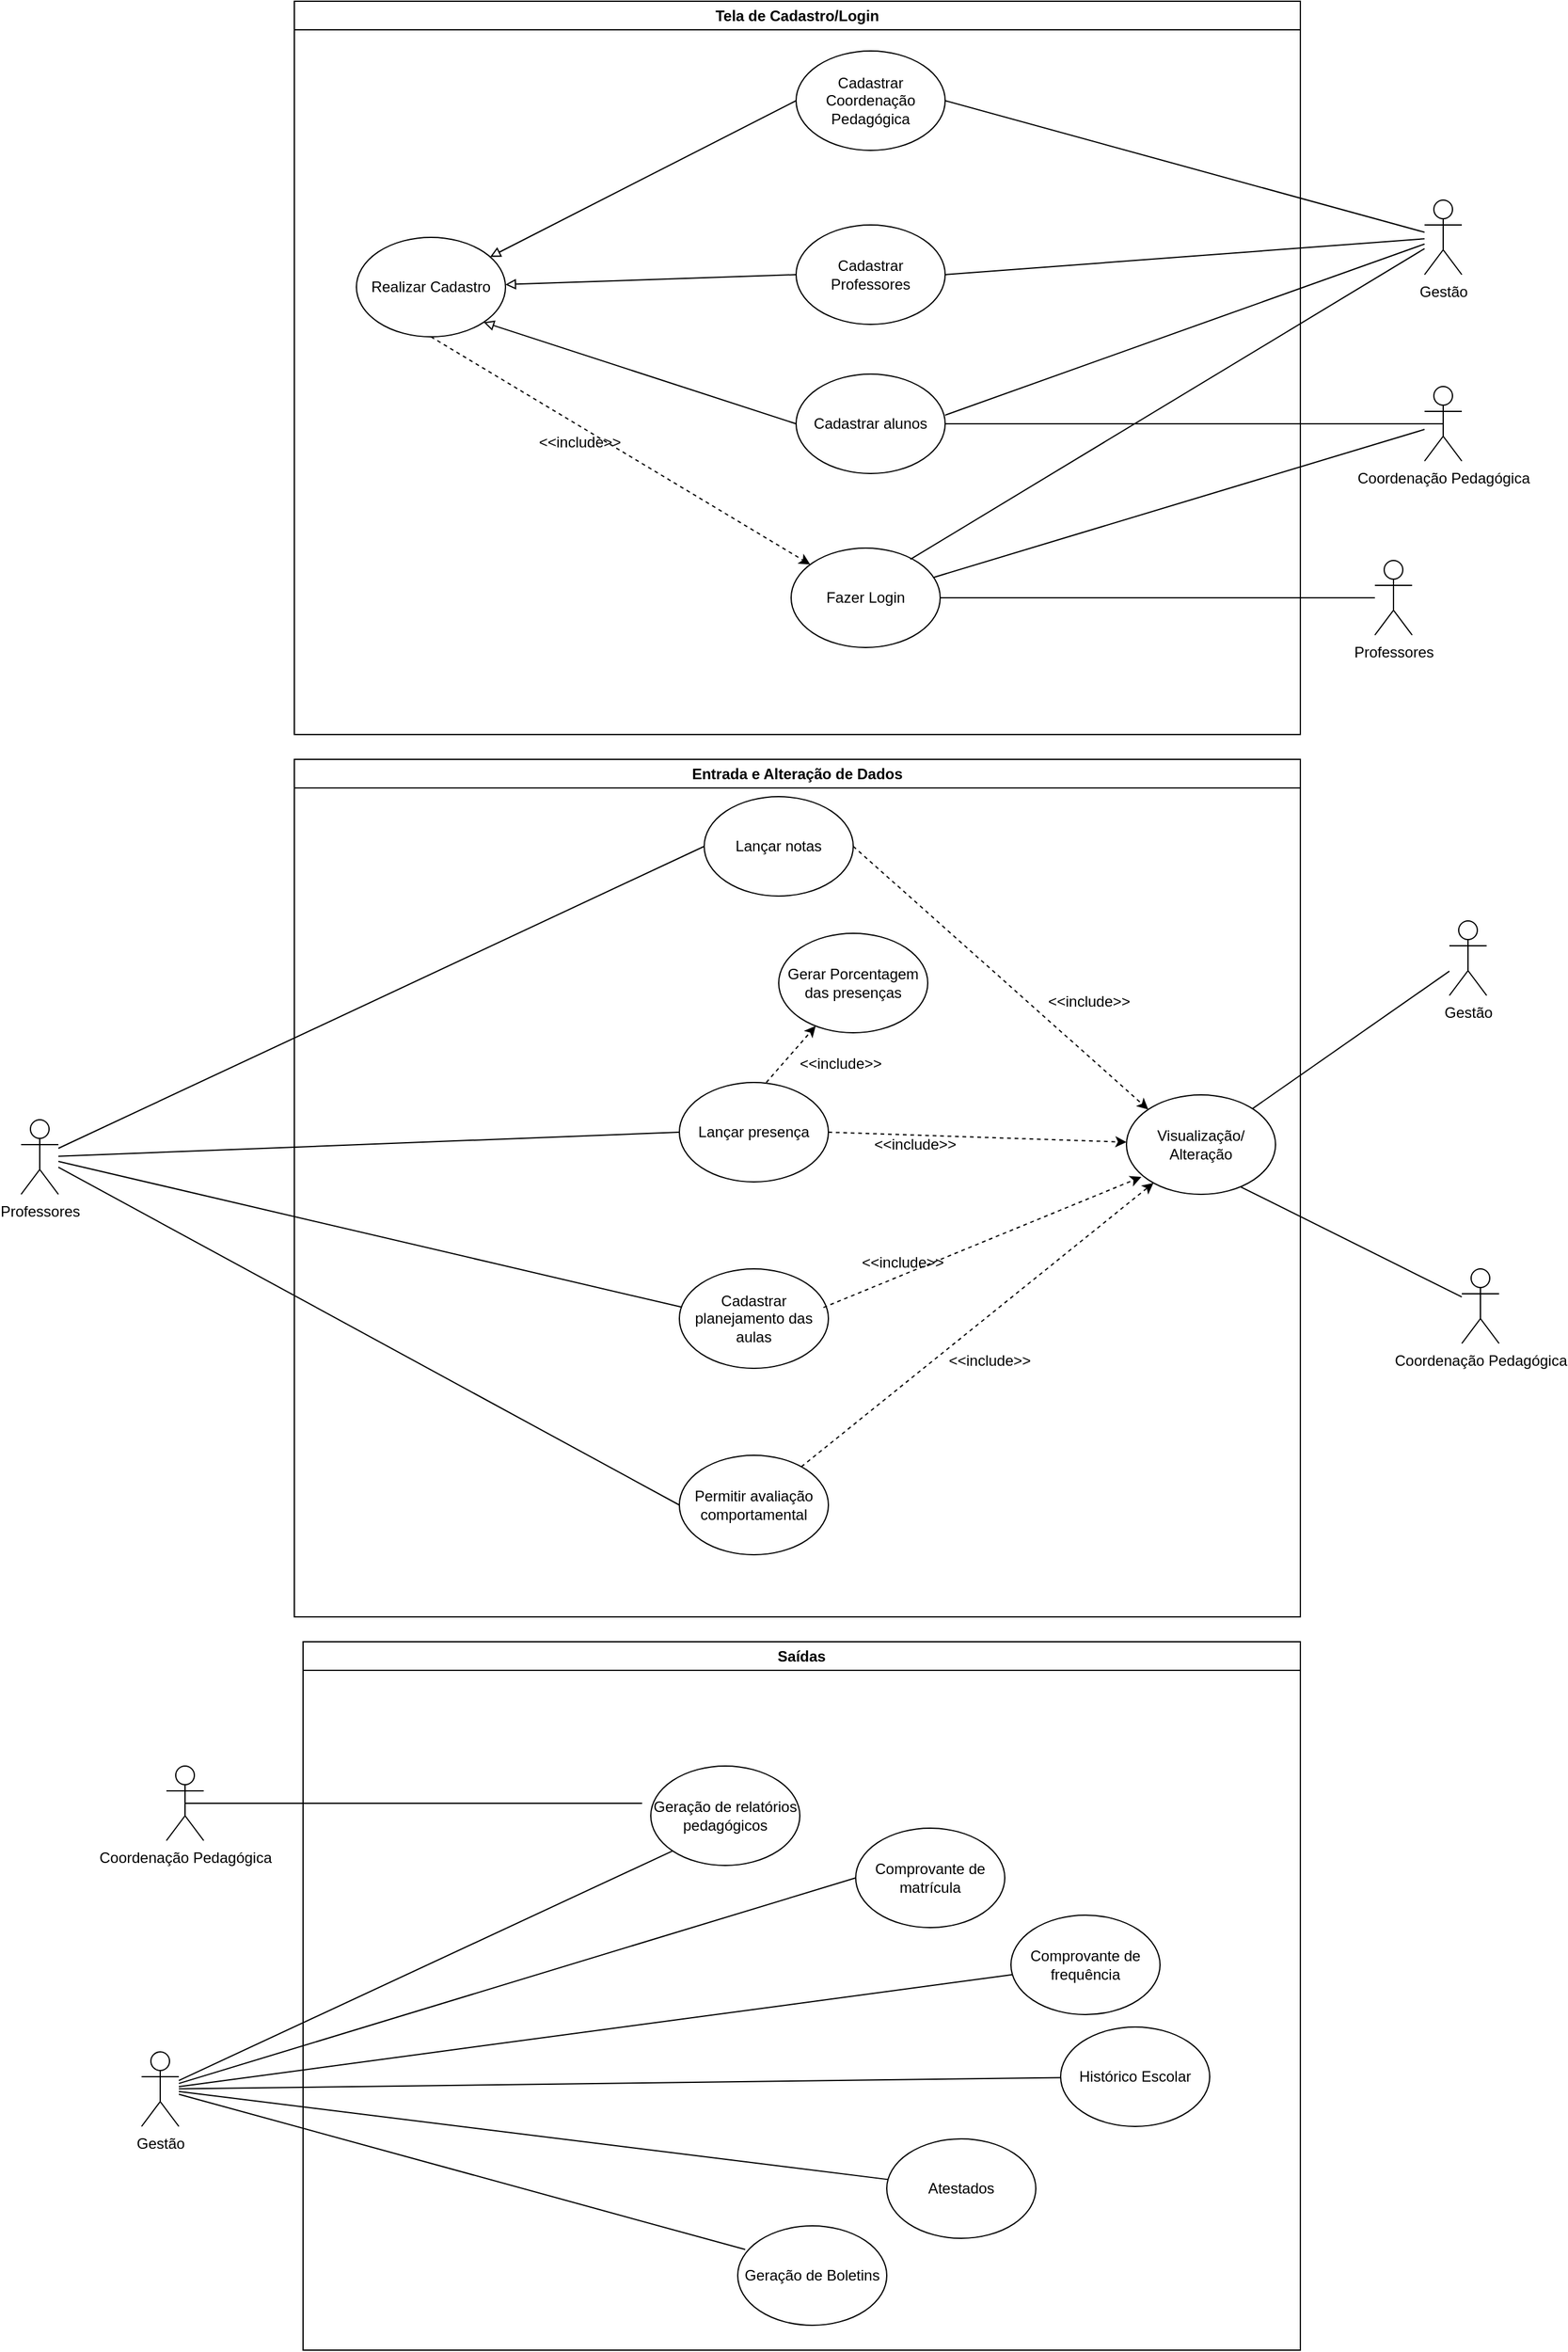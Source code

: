<mxfile version="25.0.1">
  <diagram name="Página-1" id="KC2Xox01g_nCDVp2KsiE">
    <mxGraphModel dx="2261" dy="796" grid="1" gridSize="10" guides="1" tooltips="1" connect="1" arrows="1" fold="1" page="1" pageScale="1" pageWidth="827" pageHeight="1169" math="0" shadow="0">
      <root>
        <mxCell id="0" />
        <mxCell id="1" parent="0" />
        <object label="Gestão&lt;div&gt;&lt;br&gt;&lt;/div&gt;" Gestão="" id="ygCfUyPYdDu7kBLtxyM9-1">
          <mxCell style="shape=umlActor;verticalLabelPosition=bottom;verticalAlign=top;html=1;outlineConnect=0;" parent="1" vertex="1">
            <mxGeometry x="920" y="220" width="30" height="60" as="geometry" />
          </mxCell>
        </object>
        <mxCell id="ygCfUyPYdDu7kBLtxyM9-2" value="Coordenação Pedagógica&lt;div&gt;&lt;br&gt;&lt;/div&gt;" style="shape=umlActor;verticalLabelPosition=bottom;verticalAlign=top;html=1;outlineConnect=0;" parent="1" vertex="1">
          <mxGeometry x="920" y="370" width="30" height="60" as="geometry" />
        </mxCell>
        <mxCell id="ygCfUyPYdDu7kBLtxyM9-6" value="Professores&lt;div&gt;&lt;br&gt;&lt;/div&gt;" style="shape=umlActor;verticalLabelPosition=bottom;verticalAlign=top;html=1;outlineConnect=0;" parent="1" vertex="1">
          <mxGeometry x="880" y="510" width="30" height="60" as="geometry" />
        </mxCell>
        <mxCell id="ygCfUyPYdDu7kBLtxyM9-8" value="Realizar Cadastro" style="ellipse;whiteSpace=wrap;html=1;" parent="1" vertex="1">
          <mxGeometry x="60" y="250" width="120" height="80" as="geometry" />
        </mxCell>
        <mxCell id="ygCfUyPYdDu7kBLtxyM9-9" value="" style="endArrow=none;html=1;rounded=0;entryX=1;entryY=0.5;entryDx=0;entryDy=0;" parent="1" source="ygCfUyPYdDu7kBLtxyM9-1" target="ygCfUyPYdDu7kBLtxyM9-12" edge="1">
          <mxGeometry width="50" height="50" relative="1" as="geometry">
            <mxPoint x="740" y="280" as="sourcePoint" />
            <mxPoint x="537" y="277" as="targetPoint" />
          </mxGeometry>
        </mxCell>
        <mxCell id="ygCfUyPYdDu7kBLtxyM9-11" value="Cadastrar Coordenação Pedagógica" style="ellipse;whiteSpace=wrap;html=1;" parent="1" vertex="1">
          <mxGeometry x="414" y="100" width="120" height="80" as="geometry" />
        </mxCell>
        <mxCell id="ygCfUyPYdDu7kBLtxyM9-12" value="Cadastrar Professores" style="ellipse;whiteSpace=wrap;html=1;" parent="1" vertex="1">
          <mxGeometry x="414" y="240" width="120" height="80" as="geometry" />
        </mxCell>
        <mxCell id="ygCfUyPYdDu7kBLtxyM9-20" value="Cadastrar alunos" style="ellipse;whiteSpace=wrap;html=1;" parent="1" vertex="1">
          <mxGeometry x="414" y="360" width="120" height="80" as="geometry" />
        </mxCell>
        <mxCell id="ygCfUyPYdDu7kBLtxyM9-23" value="" style="endArrow=none;html=1;rounded=0;exitX=0.5;exitY=0.5;exitDx=0;exitDy=0;exitPerimeter=0;" parent="1" source="ygCfUyPYdDu7kBLtxyM9-2" target="ygCfUyPYdDu7kBLtxyM9-20" edge="1">
          <mxGeometry width="50" height="50" relative="1" as="geometry">
            <mxPoint x="380" y="410" as="sourcePoint" />
            <mxPoint x="430" y="360" as="targetPoint" />
          </mxGeometry>
        </mxCell>
        <mxCell id="ygCfUyPYdDu7kBLtxyM9-25" value="" style="endArrow=none;html=1;rounded=0;entryX=1;entryY=0.5;entryDx=0;entryDy=0;" parent="1" target="ygCfUyPYdDu7kBLtxyM9-11" edge="1" source="ygCfUyPYdDu7kBLtxyM9-1">
          <mxGeometry width="50" height="50" relative="1" as="geometry">
            <mxPoint x="755" y="290" as="sourcePoint" />
            <mxPoint x="539" y="292" as="targetPoint" />
          </mxGeometry>
        </mxCell>
        <mxCell id="ygCfUyPYdDu7kBLtxyM9-26" value="" style="endArrow=none;html=1;rounded=0;entryX=1;entryY=0.413;entryDx=0;entryDy=0;entryPerimeter=0;" parent="1" edge="1" target="ygCfUyPYdDu7kBLtxyM9-20" source="ygCfUyPYdDu7kBLtxyM9-1">
          <mxGeometry width="50" height="50" relative="1" as="geometry">
            <mxPoint x="765" y="300" as="sourcePoint" />
            <mxPoint x="540" y="390" as="targetPoint" />
          </mxGeometry>
        </mxCell>
        <mxCell id="8CnHaacw9cPqMOTFFpZU-2" value="Fazer Login" style="ellipse;whiteSpace=wrap;html=1;" vertex="1" parent="1">
          <mxGeometry x="410" y="500" width="120" height="80" as="geometry" />
        </mxCell>
        <mxCell id="8CnHaacw9cPqMOTFFpZU-5" value="" style="endArrow=classic;html=1;rounded=0;dashed=1;exitX=0.5;exitY=1;exitDx=0;exitDy=0;" edge="1" parent="1" source="ygCfUyPYdDu7kBLtxyM9-8" target="8CnHaacw9cPqMOTFFpZU-2">
          <mxGeometry width="50" height="50" relative="1" as="geometry">
            <mxPoint x="494" y="545" as="sourcePoint" />
            <mxPoint x="80" y="360" as="targetPoint" />
          </mxGeometry>
        </mxCell>
        <mxCell id="8CnHaacw9cPqMOTFFpZU-6" value="&amp;lt;&amp;lt;include&amp;gt;&amp;gt;" style="text;html=1;align=center;verticalAlign=middle;whiteSpace=wrap;rounded=0;" vertex="1" parent="1">
          <mxGeometry x="210" y="400" width="60" height="30" as="geometry" />
        </mxCell>
        <mxCell id="8CnHaacw9cPqMOTFFpZU-10" value="" style="endArrow=none;html=1;rounded=0;" edge="1" parent="1" source="ygCfUyPYdDu7kBLtxyM9-6" target="8CnHaacw9cPqMOTFFpZU-2">
          <mxGeometry width="50" height="50" relative="1" as="geometry">
            <mxPoint x="390" y="530" as="sourcePoint" />
            <mxPoint x="490" y="700" as="targetPoint" />
          </mxGeometry>
        </mxCell>
        <mxCell id="8CnHaacw9cPqMOTFFpZU-12" value="" style="endArrow=none;html=1;rounded=0;" edge="1" parent="1" source="8CnHaacw9cPqMOTFFpZU-2" target="ygCfUyPYdDu7kBLtxyM9-2">
          <mxGeometry width="50" height="50" relative="1" as="geometry">
            <mxPoint x="390" y="430" as="sourcePoint" />
            <mxPoint x="440" y="380" as="targetPoint" />
          </mxGeometry>
        </mxCell>
        <mxCell id="8CnHaacw9cPqMOTFFpZU-13" value="" style="endArrow=none;html=1;rounded=0;entryX=0.8;entryY=0.113;entryDx=0;entryDy=0;entryPerimeter=0;" edge="1" parent="1" source="ygCfUyPYdDu7kBLtxyM9-1" target="8CnHaacw9cPqMOTFFpZU-2">
          <mxGeometry width="50" height="50" relative="1" as="geometry">
            <mxPoint x="270" y="500" as="sourcePoint" />
            <mxPoint x="330" y="570" as="targetPoint" />
          </mxGeometry>
        </mxCell>
        <mxCell id="8CnHaacw9cPqMOTFFpZU-14" value="Tela de Cadastro/Login" style="swimlane;whiteSpace=wrap;html=1;" vertex="1" parent="1">
          <mxGeometry x="10" y="60" width="810" height="590" as="geometry" />
        </mxCell>
        <mxCell id="8CnHaacw9cPqMOTFFpZU-16" value="Professores&lt;div&gt;&lt;br&gt;&lt;/div&gt;" style="shape=umlActor;verticalLabelPosition=bottom;verticalAlign=top;html=1;outlineConnect=0;" vertex="1" parent="1">
          <mxGeometry x="-210" y="960" width="30" height="60" as="geometry" />
        </mxCell>
        <mxCell id="8CnHaacw9cPqMOTFFpZU-21" value="" style="endArrow=none;html=1;rounded=0;entryX=0;entryY=0.5;entryDx=0;entryDy=0;" edge="1" parent="1" source="8CnHaacw9cPqMOTFFpZU-16" target="8CnHaacw9cPqMOTFFpZU-18">
          <mxGeometry width="50" height="50" relative="1" as="geometry">
            <mxPoint x="315" y="960" as="sourcePoint" />
            <mxPoint x="365" y="910" as="targetPoint" />
          </mxGeometry>
        </mxCell>
        <mxCell id="8CnHaacw9cPqMOTFFpZU-22" value="" style="endArrow=none;html=1;rounded=0;entryX=0;entryY=0.5;entryDx=0;entryDy=0;" edge="1" parent="1" source="8CnHaacw9cPqMOTFFpZU-16" target="8CnHaacw9cPqMOTFFpZU-17">
          <mxGeometry width="50" height="50" relative="1" as="geometry">
            <mxPoint x="70" y="893" as="sourcePoint" />
            <mxPoint x="325" y="780" as="targetPoint" />
          </mxGeometry>
        </mxCell>
        <mxCell id="8CnHaacw9cPqMOTFFpZU-24" value="" style="endArrow=none;html=1;rounded=0;entryX=0.025;entryY=0.388;entryDx=0;entryDy=0;entryPerimeter=0;" edge="1" parent="1" source="8CnHaacw9cPqMOTFFpZU-16" target="8CnHaacw9cPqMOTFFpZU-19">
          <mxGeometry width="50" height="50" relative="1" as="geometry">
            <mxPoint x="70" y="899" as="sourcePoint" />
            <mxPoint x="325" y="880" as="targetPoint" />
          </mxGeometry>
        </mxCell>
        <mxCell id="8CnHaacw9cPqMOTFFpZU-25" value="" style="endArrow=none;html=1;rounded=0;entryX=0;entryY=0.5;entryDx=0;entryDy=0;" edge="1" parent="1" source="8CnHaacw9cPqMOTFFpZU-16" target="8CnHaacw9cPqMOTFFpZU-23">
          <mxGeometry width="50" height="50" relative="1" as="geometry">
            <mxPoint x="80" y="909" as="sourcePoint" />
            <mxPoint x="335" y="890" as="targetPoint" />
          </mxGeometry>
        </mxCell>
        <mxCell id="8CnHaacw9cPqMOTFFpZU-35" value="Coordenação Pedagógica&lt;div&gt;&lt;br&gt;&lt;/div&gt;" style="shape=umlActor;verticalLabelPosition=bottom;verticalAlign=top;html=1;outlineConnect=0;" vertex="1" parent="1">
          <mxGeometry x="950" y="1080" width="30" height="60" as="geometry" />
        </mxCell>
        <object label="Gestão&lt;div&gt;&lt;br&gt;&lt;/div&gt;" Gestão="" id="8CnHaacw9cPqMOTFFpZU-36">
          <mxCell style="shape=umlActor;verticalLabelPosition=bottom;verticalAlign=top;html=1;outlineConnect=0;" vertex="1" parent="1">
            <mxGeometry x="940" y="800" width="30" height="60" as="geometry" />
          </mxCell>
        </object>
        <mxCell id="8CnHaacw9cPqMOTFFpZU-37" value="" style="endArrow=none;html=1;rounded=0;" edge="1" parent="1" source="8CnHaacw9cPqMOTFFpZU-30" target="8CnHaacw9cPqMOTFFpZU-36">
          <mxGeometry width="50" height="50" relative="1" as="geometry">
            <mxPoint x="390" y="880" as="sourcePoint" />
            <mxPoint x="440" y="830" as="targetPoint" />
          </mxGeometry>
        </mxCell>
        <mxCell id="8CnHaacw9cPqMOTFFpZU-38" value="" style="endArrow=none;html=1;rounded=0;exitX=0.75;exitY=0.913;exitDx=0;exitDy=0;exitPerimeter=0;" edge="1" parent="1" source="8CnHaacw9cPqMOTFFpZU-30" target="8CnHaacw9cPqMOTFFpZU-35">
          <mxGeometry width="50" height="50" relative="1" as="geometry">
            <mxPoint x="720" y="940" as="sourcePoint" />
            <mxPoint x="770" y="890" as="targetPoint" />
          </mxGeometry>
        </mxCell>
        <mxCell id="8CnHaacw9cPqMOTFFpZU-44" value="Entrada e Alteração de Dados" style="swimlane;whiteSpace=wrap;html=1;" vertex="1" parent="1">
          <mxGeometry x="10" y="670" width="810" height="690" as="geometry" />
        </mxCell>
        <mxCell id="8CnHaacw9cPqMOTFFpZU-45" value="&amp;lt;&amp;lt;include&amp;gt;&amp;gt;" style="text;html=1;align=center;verticalAlign=middle;whiteSpace=wrap;rounded=0;" vertex="1" parent="8CnHaacw9cPqMOTFFpZU-44">
          <mxGeometry x="610" y="180" width="60" height="30" as="geometry" />
        </mxCell>
        <mxCell id="8CnHaacw9cPqMOTFFpZU-46" value="&amp;lt;&amp;lt;include&amp;gt;&amp;gt;" style="text;html=1;align=center;verticalAlign=middle;whiteSpace=wrap;rounded=0;" vertex="1" parent="8CnHaacw9cPqMOTFFpZU-44">
          <mxGeometry x="470" y="295" width="60" height="30" as="geometry" />
        </mxCell>
        <mxCell id="8CnHaacw9cPqMOTFFpZU-54" value="&amp;lt;&amp;lt;include&amp;gt;&amp;gt;" style="text;html=1;align=center;verticalAlign=middle;whiteSpace=wrap;rounded=0;" vertex="1" parent="8CnHaacw9cPqMOTFFpZU-44">
          <mxGeometry x="460" y="390" width="60" height="30" as="geometry" />
        </mxCell>
        <mxCell id="8CnHaacw9cPqMOTFFpZU-55" value="&amp;lt;&amp;lt;include&amp;gt;&amp;gt;" style="text;html=1;align=center;verticalAlign=middle;whiteSpace=wrap;rounded=0;" vertex="1" parent="8CnHaacw9cPqMOTFFpZU-44">
          <mxGeometry x="530" y="469" width="60" height="30" as="geometry" />
        </mxCell>
        <mxCell id="8CnHaacw9cPqMOTFFpZU-23" value="Permitir avaliação comportamental" style="ellipse;whiteSpace=wrap;html=1;" vertex="1" parent="8CnHaacw9cPqMOTFFpZU-44">
          <mxGeometry x="310" y="560" width="120" height="80" as="geometry" />
        </mxCell>
        <mxCell id="8CnHaacw9cPqMOTFFpZU-30" value="Visualização/&lt;div&gt;Alteração&lt;/div&gt;" style="ellipse;whiteSpace=wrap;html=1;" vertex="1" parent="8CnHaacw9cPqMOTFFpZU-44">
          <mxGeometry x="670" y="270" width="120" height="80" as="geometry" />
        </mxCell>
        <mxCell id="8CnHaacw9cPqMOTFFpZU-42" value="" style="endArrow=classic;html=1;rounded=0;dashed=1;" edge="1" parent="8CnHaacw9cPqMOTFFpZU-44" source="8CnHaacw9cPqMOTFFpZU-23" target="8CnHaacw9cPqMOTFFpZU-30">
          <mxGeometry width="50" height="50" relative="1" as="geometry">
            <mxPoint x="580" y="250" as="sourcePoint" />
            <mxPoint x="452" y="144" as="targetPoint" />
          </mxGeometry>
        </mxCell>
        <mxCell id="8CnHaacw9cPqMOTFFpZU-19" value="Cadastrar planejamento das aulas" style="ellipse;whiteSpace=wrap;html=1;" vertex="1" parent="8CnHaacw9cPqMOTFFpZU-44">
          <mxGeometry x="310" y="410" width="120" height="80" as="geometry" />
        </mxCell>
        <mxCell id="8CnHaacw9cPqMOTFFpZU-41" value="" style="endArrow=classic;html=1;rounded=0;dashed=1;entryX=0.1;entryY=0.825;entryDx=0;entryDy=0;entryPerimeter=0;exitX=0.967;exitY=0.388;exitDx=0;exitDy=0;exitPerimeter=0;" edge="1" parent="8CnHaacw9cPqMOTFFpZU-44" source="8CnHaacw9cPqMOTFFpZU-19" target="8CnHaacw9cPqMOTFFpZU-30">
          <mxGeometry width="50" height="50" relative="1" as="geometry">
            <mxPoint x="570" y="190" as="sourcePoint" />
            <mxPoint x="442" y="134" as="targetPoint" />
          </mxGeometry>
        </mxCell>
        <mxCell id="8CnHaacw9cPqMOTFFpZU-17" value="Lançar presença" style="ellipse;whiteSpace=wrap;html=1;" vertex="1" parent="8CnHaacw9cPqMOTFFpZU-44">
          <mxGeometry x="310" y="260" width="120" height="80" as="geometry" />
        </mxCell>
        <mxCell id="8CnHaacw9cPqMOTFFpZU-40" value="" style="endArrow=classic;html=1;rounded=0;dashed=1;exitX=1;exitY=0.5;exitDx=0;exitDy=0;" edge="1" parent="8CnHaacw9cPqMOTFFpZU-44" source="8CnHaacw9cPqMOTFFpZU-17" target="8CnHaacw9cPqMOTFFpZU-30">
          <mxGeometry width="50" height="50" relative="1" as="geometry">
            <mxPoint x="595" y="150" as="sourcePoint" />
            <mxPoint x="490" y="150" as="targetPoint" />
          </mxGeometry>
        </mxCell>
        <mxCell id="8CnHaacw9cPqMOTFFpZU-18" value="Lançar notas" style="ellipse;whiteSpace=wrap;html=1;" vertex="1" parent="8CnHaacw9cPqMOTFFpZU-44">
          <mxGeometry x="330" y="30" width="120" height="80" as="geometry" />
        </mxCell>
        <mxCell id="8CnHaacw9cPqMOTFFpZU-39" value="" style="endArrow=classic;html=1;rounded=0;dashed=1;exitX=1;exitY=0.5;exitDx=0;exitDy=0;entryX=0;entryY=0;entryDx=0;entryDy=0;" edge="1" parent="8CnHaacw9cPqMOTFFpZU-44" source="8CnHaacw9cPqMOTFFpZU-18" target="8CnHaacw9cPqMOTFFpZU-30">
          <mxGeometry width="50" height="50" relative="1" as="geometry">
            <mxPoint x="455" y="30" as="sourcePoint" />
            <mxPoint x="693" y="278" as="targetPoint" />
          </mxGeometry>
        </mxCell>
        <mxCell id="8CnHaacw9cPqMOTFFpZU-78" value="Gerar Porcentagem das presenças" style="ellipse;whiteSpace=wrap;html=1;" vertex="1" parent="8CnHaacw9cPqMOTFFpZU-44">
          <mxGeometry x="390" y="140" width="120" height="80" as="geometry" />
        </mxCell>
        <mxCell id="8CnHaacw9cPqMOTFFpZU-79" value="" style="endArrow=classic;html=1;rounded=0;dashed=1;" edge="1" parent="8CnHaacw9cPqMOTFFpZU-44" target="8CnHaacw9cPqMOTFFpZU-78">
          <mxGeometry width="50" height="50" relative="1" as="geometry">
            <mxPoint x="380" y="260" as="sourcePoint" />
            <mxPoint x="750" y="280" as="targetPoint" />
          </mxGeometry>
        </mxCell>
        <mxCell id="8CnHaacw9cPqMOTFFpZU-80" value="&amp;lt;&amp;lt;include&amp;gt;&amp;gt;" style="text;html=1;align=center;verticalAlign=middle;whiteSpace=wrap;rounded=0;" vertex="1" parent="8CnHaacw9cPqMOTFFpZU-44">
          <mxGeometry x="410" y="230" width="60" height="30" as="geometry" />
        </mxCell>
        <object label="Gestão&lt;div&gt;&lt;br&gt;&lt;/div&gt;" Gestão="" id="8CnHaacw9cPqMOTFFpZU-56">
          <mxCell style="shape=umlActor;verticalLabelPosition=bottom;verticalAlign=top;html=1;outlineConnect=0;" vertex="1" parent="1">
            <mxGeometry x="-113" y="1710" width="30" height="60" as="geometry" />
          </mxCell>
        </object>
        <mxCell id="8CnHaacw9cPqMOTFFpZU-57" value="Geração de relatórios pedagógicos" style="ellipse;whiteSpace=wrap;html=1;" vertex="1" parent="1">
          <mxGeometry x="297" y="1480" width="120" height="80" as="geometry" />
        </mxCell>
        <mxCell id="8CnHaacw9cPqMOTFFpZU-58" value="" style="endArrow=none;html=1;rounded=0;entryX=0;entryY=1;entryDx=0;entryDy=0;" edge="1" parent="1" source="8CnHaacw9cPqMOTFFpZU-56" target="8CnHaacw9cPqMOTFFpZU-57">
          <mxGeometry width="50" height="50" relative="1" as="geometry">
            <mxPoint x="417" y="1660" as="sourcePoint" />
            <mxPoint x="467" y="1610" as="targetPoint" />
          </mxGeometry>
        </mxCell>
        <mxCell id="8CnHaacw9cPqMOTFFpZU-59" value="Comprovante de matrícula" style="ellipse;whiteSpace=wrap;html=1;" vertex="1" parent="1">
          <mxGeometry x="462" y="1530" width="120" height="80" as="geometry" />
        </mxCell>
        <mxCell id="8CnHaacw9cPqMOTFFpZU-60" value="Comprovante de frequência" style="ellipse;whiteSpace=wrap;html=1;" vertex="1" parent="1">
          <mxGeometry x="587" y="1600" width="120" height="80" as="geometry" />
        </mxCell>
        <mxCell id="8CnHaacw9cPqMOTFFpZU-61" value="Histórico Escolar" style="ellipse;whiteSpace=wrap;html=1;" vertex="1" parent="1">
          <mxGeometry x="627" y="1690" width="120" height="80" as="geometry" />
        </mxCell>
        <mxCell id="8CnHaacw9cPqMOTFFpZU-63" style="edgeStyle=orthogonalEdgeStyle;rounded=0;orthogonalLoop=1;jettySize=auto;html=1;exitX=0.5;exitY=1;exitDx=0;exitDy=0;" edge="1" parent="1" source="8CnHaacw9cPqMOTFFpZU-60" target="8CnHaacw9cPqMOTFFpZU-60">
          <mxGeometry relative="1" as="geometry" />
        </mxCell>
        <mxCell id="8CnHaacw9cPqMOTFFpZU-64" value="Atestados" style="ellipse;whiteSpace=wrap;html=1;" vertex="1" parent="1">
          <mxGeometry x="487" y="1780" width="120" height="80" as="geometry" />
        </mxCell>
        <mxCell id="8CnHaacw9cPqMOTFFpZU-65" value="Geração de Boletins" style="ellipse;whiteSpace=wrap;html=1;" vertex="1" parent="1">
          <mxGeometry x="367" y="1850" width="120" height="80" as="geometry" />
        </mxCell>
        <mxCell id="8CnHaacw9cPqMOTFFpZU-67" value="" style="endArrow=none;html=1;rounded=0;entryX=0;entryY=0.5;entryDx=0;entryDy=0;" edge="1" parent="1" source="8CnHaacw9cPqMOTFFpZU-56" target="8CnHaacw9cPqMOTFFpZU-59">
          <mxGeometry width="50" height="50" relative="1" as="geometry">
            <mxPoint x="417" y="1660" as="sourcePoint" />
            <mxPoint x="467" y="1610" as="targetPoint" />
          </mxGeometry>
        </mxCell>
        <mxCell id="8CnHaacw9cPqMOTFFpZU-68" value="" style="endArrow=none;html=1;rounded=0;" edge="1" parent="1" source="8CnHaacw9cPqMOTFFpZU-56" target="8CnHaacw9cPqMOTFFpZU-60">
          <mxGeometry width="50" height="50" relative="1" as="geometry">
            <mxPoint x="417" y="1660" as="sourcePoint" />
            <mxPoint x="467" y="1610" as="targetPoint" />
          </mxGeometry>
        </mxCell>
        <mxCell id="8CnHaacw9cPqMOTFFpZU-69" value="" style="endArrow=none;html=1;rounded=0;" edge="1" parent="1" source="8CnHaacw9cPqMOTFFpZU-56" target="8CnHaacw9cPqMOTFFpZU-61">
          <mxGeometry width="50" height="50" relative="1" as="geometry">
            <mxPoint x="417" y="1660" as="sourcePoint" />
            <mxPoint x="467" y="1610" as="targetPoint" />
          </mxGeometry>
        </mxCell>
        <mxCell id="8CnHaacw9cPqMOTFFpZU-70" value="" style="endArrow=none;html=1;rounded=0;" edge="1" parent="1" source="8CnHaacw9cPqMOTFFpZU-56" target="8CnHaacw9cPqMOTFFpZU-64">
          <mxGeometry width="50" height="50" relative="1" as="geometry">
            <mxPoint x="417" y="1660" as="sourcePoint" />
            <mxPoint x="467" y="1610" as="targetPoint" />
          </mxGeometry>
        </mxCell>
        <mxCell id="8CnHaacw9cPqMOTFFpZU-71" value="" style="endArrow=none;html=1;rounded=0;entryX=0.05;entryY=0.238;entryDx=0;entryDy=0;entryPerimeter=0;" edge="1" parent="1" source="8CnHaacw9cPqMOTFFpZU-56" target="8CnHaacw9cPqMOTFFpZU-65">
          <mxGeometry width="50" height="50" relative="1" as="geometry">
            <mxPoint x="417" y="1660" as="sourcePoint" />
            <mxPoint x="467" y="1610" as="targetPoint" />
          </mxGeometry>
        </mxCell>
        <mxCell id="8CnHaacw9cPqMOTFFpZU-72" value="Saídas" style="swimlane;whiteSpace=wrap;html=1;" vertex="1" parent="1">
          <mxGeometry x="17" y="1380" width="803" height="570" as="geometry" />
        </mxCell>
        <mxCell id="8CnHaacw9cPqMOTFFpZU-74" value="" style="endArrow=none;html=1;rounded=0;exitX=0.5;exitY=0.5;exitDx=0;exitDy=0;exitPerimeter=0;" edge="1" parent="1" source="8CnHaacw9cPqMOTFFpZU-73">
          <mxGeometry width="50" height="50" relative="1" as="geometry">
            <mxPoint x="307" y="1440" as="sourcePoint" />
            <mxPoint x="290" y="1510" as="targetPoint" />
          </mxGeometry>
        </mxCell>
        <mxCell id="8CnHaacw9cPqMOTFFpZU-73" value="Coordenação Pedagógica&lt;div&gt;&lt;br&gt;&lt;/div&gt;" style="shape=umlActor;verticalLabelPosition=bottom;verticalAlign=top;html=1;outlineConnect=0;" vertex="1" parent="1">
          <mxGeometry x="-93" y="1480" width="30" height="60" as="geometry" />
        </mxCell>
        <mxCell id="8CnHaacw9cPqMOTFFpZU-77" value="" style="endArrow=none;html=1;rounded=0;entryX=0;entryY=0.5;entryDx=0;entryDy=0;endFill=0;startArrow=block;startFill=0;" edge="1" parent="1" source="ygCfUyPYdDu7kBLtxyM9-8" target="ygCfUyPYdDu7kBLtxyM9-11">
          <mxGeometry width="50" height="50" relative="1" as="geometry">
            <mxPoint x="424" y="290" as="sourcePoint" />
            <mxPoint x="187" y="292" as="targetPoint" />
          </mxGeometry>
        </mxCell>
        <mxCell id="ygCfUyPYdDu7kBLtxyM9-16" value="" style="endArrow=none;html=1;rounded=0;entryX=0;entryY=0.5;entryDx=0;entryDy=0;endFill=0;startArrow=block;startFill=0;" parent="1" source="ygCfUyPYdDu7kBLtxyM9-8" target="ygCfUyPYdDu7kBLtxyM9-12" edge="1">
          <mxGeometry width="50" height="50" relative="1" as="geometry">
            <mxPoint x="510" y="210" as="sourcePoint" />
            <mxPoint x="273" y="212" as="targetPoint" />
          </mxGeometry>
        </mxCell>
        <mxCell id="ygCfUyPYdDu7kBLtxyM9-21" value="" style="endArrow=block;html=1;rounded=0;exitX=0;exitY=0.5;exitDx=0;exitDy=0;endFill=0;entryX=1;entryY=1;entryDx=0;entryDy=0;" parent="1" source="ygCfUyPYdDu7kBLtxyM9-20" target="ygCfUyPYdDu7kBLtxyM9-8" edge="1">
          <mxGeometry width="50" height="50" relative="1" as="geometry">
            <mxPoint x="414" y="440.0" as="sourcePoint" />
            <mxPoint x="170.229" y="355.42" as="targetPoint" />
          </mxGeometry>
        </mxCell>
      </root>
    </mxGraphModel>
  </diagram>
</mxfile>
